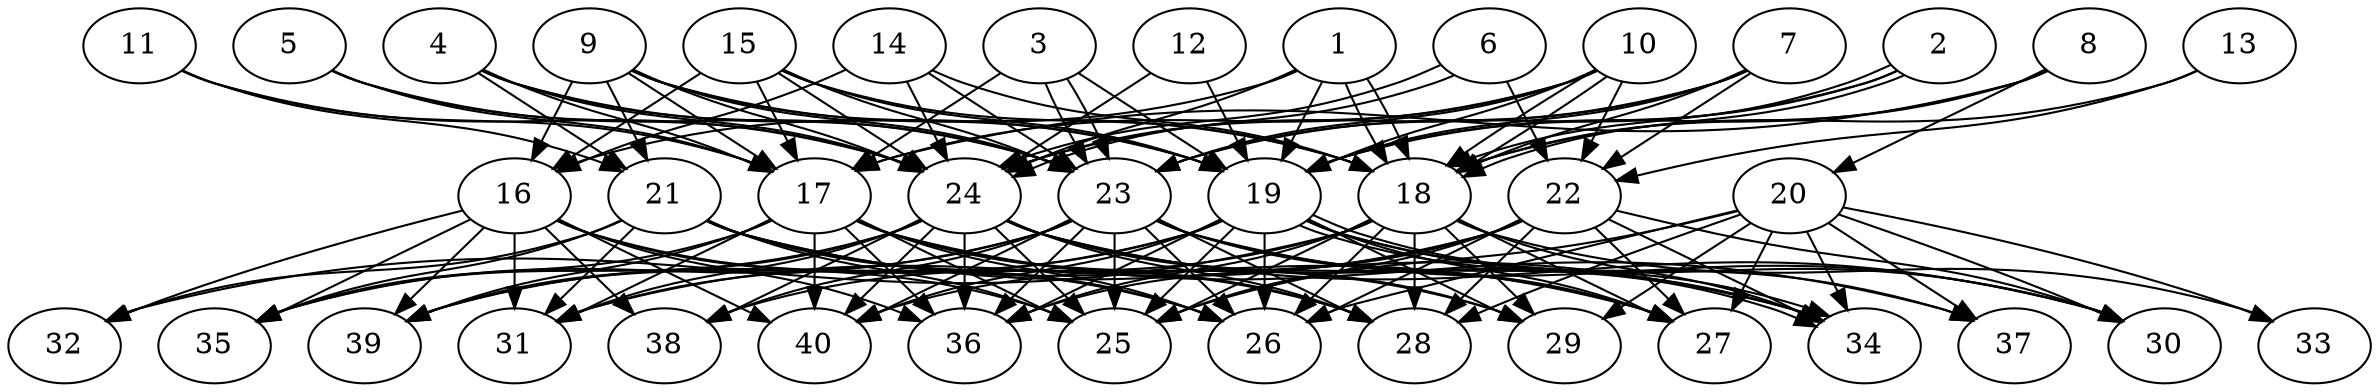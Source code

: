 // DAG automatically generated by daggen at Thu Oct  3 14:06:50 2019
// ./daggen --dot -n 40 --ccr 0.4 --fat 0.7 --regular 0.7 --density 0.9 --mindata 5242880 --maxdata 52428800 
digraph G {
  1 [size="100646400", alpha="0.19", expect_size="40258560"] 
  1 -> 16 [size ="40258560"]
  1 -> 18 [size ="40258560"]
  1 -> 18 [size ="40258560"]
  1 -> 19 [size ="40258560"]
  1 -> 24 [size ="40258560"]
  2 [size="43251200", alpha="0.17", expect_size="17300480"] 
  2 -> 18 [size ="17300480"]
  2 -> 18 [size ="17300480"]
  2 -> 19 [size ="17300480"]
  2 -> 23 [size ="17300480"]
  3 [size="65062400", alpha="0.15", expect_size="26024960"] 
  3 -> 17 [size ="26024960"]
  3 -> 19 [size ="26024960"]
  3 -> 23 [size ="26024960"]
  3 -> 23 [size ="26024960"]
  4 [size="102720000", alpha="0.09", expect_size="41088000"] 
  4 -> 17 [size ="41088000"]
  4 -> 19 [size ="41088000"]
  4 -> 21 [size ="41088000"]
  4 -> 23 [size ="41088000"]
  4 -> 24 [size ="41088000"]
  5 [size="103567360", alpha="0.10", expect_size="41426944"] 
  5 -> 17 [size ="41426944"]
  5 -> 23 [size ="41426944"]
  5 -> 24 [size ="41426944"]
  6 [size="50442240", alpha="0.01", expect_size="20176896"] 
  6 -> 22 [size ="20176896"]
  6 -> 24 [size ="20176896"]
  6 -> 24 [size ="20176896"]
  7 [size="32860160", alpha="0.06", expect_size="13144064"] 
  7 -> 18 [size ="13144064"]
  7 -> 19 [size ="13144064"]
  7 -> 22 [size ="13144064"]
  7 -> 23 [size ="13144064"]
  7 -> 24 [size ="13144064"]
  8 [size="84684800", alpha="0.18", expect_size="33873920"] 
  8 -> 17 [size ="33873920"]
  8 -> 18 [size ="33873920"]
  8 -> 19 [size ="33873920"]
  8 -> 20 [size ="33873920"]
  9 [size="88307200", alpha="0.10", expect_size="35322880"] 
  9 -> 16 [size ="35322880"]
  9 -> 17 [size ="35322880"]
  9 -> 18 [size ="35322880"]
  9 -> 19 [size ="35322880"]
  9 -> 21 [size ="35322880"]
  9 -> 23 [size ="35322880"]
  9 -> 24 [size ="35322880"]
  10 [size="83852800", alpha="0.10", expect_size="33541120"] 
  10 -> 17 [size ="33541120"]
  10 -> 18 [size ="33541120"]
  10 -> 18 [size ="33541120"]
  10 -> 19 [size ="33541120"]
  10 -> 22 [size ="33541120"]
  10 -> 23 [size ="33541120"]
  10 -> 24 [size ="33541120"]
  11 [size="74257920", alpha="0.16", expect_size="29703168"] 
  11 -> 17 [size ="29703168"]
  11 -> 21 [size ="29703168"]
  11 -> 24 [size ="29703168"]
  12 [size="68290560", alpha="0.07", expect_size="27316224"] 
  12 -> 19 [size ="27316224"]
  12 -> 24 [size ="27316224"]
  13 [size="49054720", alpha="0.12", expect_size="19621888"] 
  13 -> 18 [size ="19621888"]
  13 -> 22 [size ="19621888"]
  14 [size="21969920", alpha="0.01", expect_size="8787968"] 
  14 -> 16 [size ="8787968"]
  14 -> 18 [size ="8787968"]
  14 -> 23 [size ="8787968"]
  14 -> 24 [size ="8787968"]
  15 [size="72788480", alpha="0.15", expect_size="29115392"] 
  15 -> 16 [size ="29115392"]
  15 -> 17 [size ="29115392"]
  15 -> 18 [size ="29115392"]
  15 -> 19 [size ="29115392"]
  15 -> 23 [size ="29115392"]
  15 -> 24 [size ="29115392"]
  16 [size="16335360", alpha="0.11", expect_size="6534144"] 
  16 -> 25 [size ="6534144"]
  16 -> 26 [size ="6534144"]
  16 -> 31 [size ="6534144"]
  16 -> 32 [size ="6534144"]
  16 -> 35 [size ="6534144"]
  16 -> 36 [size ="6534144"]
  16 -> 38 [size ="6534144"]
  16 -> 39 [size ="6534144"]
  16 -> 40 [size ="6534144"]
  17 [size="23930880", alpha="0.17", expect_size="9572352"] 
  17 -> 25 [size ="9572352"]
  17 -> 26 [size ="9572352"]
  17 -> 28 [size ="9572352"]
  17 -> 29 [size ="9572352"]
  17 -> 31 [size ="9572352"]
  17 -> 35 [size ="9572352"]
  17 -> 36 [size ="9572352"]
  17 -> 37 [size ="9572352"]
  17 -> 39 [size ="9572352"]
  17 -> 40 [size ="9572352"]
  18 [size="61928960", alpha="0.15", expect_size="24771584"] 
  18 -> 25 [size ="24771584"]
  18 -> 26 [size ="24771584"]
  18 -> 27 [size ="24771584"]
  18 -> 28 [size ="24771584"]
  18 -> 29 [size ="24771584"]
  18 -> 32 [size ="24771584"]
  18 -> 33 [size ="24771584"]
  18 -> 34 [size ="24771584"]
  18 -> 36 [size ="24771584"]
  18 -> 38 [size ="24771584"]
  19 [size="49617920", alpha="0.12", expect_size="19847168"] 
  19 -> 25 [size ="19847168"]
  19 -> 26 [size ="19847168"]
  19 -> 27 [size ="19847168"]
  19 -> 29 [size ="19847168"]
  19 -> 30 [size ="19847168"]
  19 -> 31 [size ="19847168"]
  19 -> 34 [size ="19847168"]
  19 -> 34 [size ="19847168"]
  19 -> 36 [size ="19847168"]
  19 -> 37 [size ="19847168"]
  19 -> 39 [size ="19847168"]
  19 -> 40 [size ="19847168"]
  20 [size="105771520", alpha="0.06", expect_size="42308608"] 
  20 -> 25 [size ="42308608"]
  20 -> 26 [size ="42308608"]
  20 -> 27 [size ="42308608"]
  20 -> 28 [size ="42308608"]
  20 -> 29 [size ="42308608"]
  20 -> 30 [size ="42308608"]
  20 -> 33 [size ="42308608"]
  20 -> 34 [size ="42308608"]
  20 -> 37 [size ="42308608"]
  21 [size="45171200", alpha="0.15", expect_size="18068480"] 
  21 -> 25 [size ="18068480"]
  21 -> 26 [size ="18068480"]
  21 -> 27 [size ="18068480"]
  21 -> 28 [size ="18068480"]
  21 -> 31 [size ="18068480"]
  21 -> 32 [size ="18068480"]
  21 -> 34 [size ="18068480"]
  21 -> 35 [size ="18068480"]
  22 [size="23308800", alpha="0.10", expect_size="9323520"] 
  22 -> 25 [size ="9323520"]
  22 -> 26 [size ="9323520"]
  22 -> 27 [size ="9323520"]
  22 -> 28 [size ="9323520"]
  22 -> 30 [size ="9323520"]
  22 -> 31 [size ="9323520"]
  22 -> 34 [size ="9323520"]
  22 -> 36 [size ="9323520"]
  22 -> 40 [size ="9323520"]
  23 [size="65274880", alpha="0.13", expect_size="26109952"] 
  23 -> 25 [size ="26109952"]
  23 -> 26 [size ="26109952"]
  23 -> 27 [size ="26109952"]
  23 -> 28 [size ="26109952"]
  23 -> 30 [size ="26109952"]
  23 -> 34 [size ="26109952"]
  23 -> 35 [size ="26109952"]
  23 -> 36 [size ="26109952"]
  23 -> 38 [size ="26109952"]
  23 -> 39 [size ="26109952"]
  23 -> 40 [size ="26109952"]
  24 [size="17612800", alpha="0.11", expect_size="7045120"] 
  24 -> 25 [size ="7045120"]
  24 -> 27 [size ="7045120"]
  24 -> 28 [size ="7045120"]
  24 -> 29 [size ="7045120"]
  24 -> 30 [size ="7045120"]
  24 -> 31 [size ="7045120"]
  24 -> 34 [size ="7045120"]
  24 -> 35 [size ="7045120"]
  24 -> 36 [size ="7045120"]
  24 -> 38 [size ="7045120"]
  24 -> 39 [size ="7045120"]
  24 -> 40 [size ="7045120"]
  25 [size="21066240", alpha="0.05", expect_size="8426496"] 
  26 [size="111452160", alpha="0.04", expect_size="44580864"] 
  27 [size="56256000", alpha="0.08", expect_size="22502400"] 
  28 [size="40793600", alpha="0.03", expect_size="16317440"] 
  29 [size="127580160", alpha="0.11", expect_size="51032064"] 
  30 [size="78727680", alpha="0.12", expect_size="31491072"] 
  31 [size="114434560", alpha="0.02", expect_size="45773824"] 
  32 [size="86307840", alpha="0.02", expect_size="34523136"] 
  33 [size="24494080", alpha="0.08", expect_size="9797632"] 
  34 [size="98910720", alpha="0.16", expect_size="39564288"] 
  35 [size="45278720", alpha="0.13", expect_size="18111488"] 
  36 [size="72025600", alpha="0.11", expect_size="28810240"] 
  37 [size="98521600", alpha="0.11", expect_size="39408640"] 
  38 [size="26557440", alpha="0.20", expect_size="10622976"] 
  39 [size="45675520", alpha="0.14", expect_size="18270208"] 
  40 [size="113113600", alpha="0.04", expect_size="45245440"] 
}
